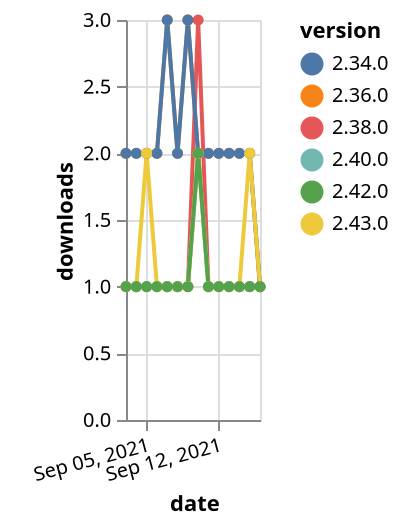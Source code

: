 {"$schema": "https://vega.github.io/schema/vega-lite/v5.json", "description": "A simple bar chart with embedded data.", "data": {"values": [{"date": "2021-09-03", "total": 2284, "delta": 2, "version": "2.36.0"}, {"date": "2021-09-04", "total": 2286, "delta": 2, "version": "2.36.0"}, {"date": "2021-09-05", "total": 2288, "delta": 2, "version": "2.36.0"}, {"date": "2021-09-06", "total": 2290, "delta": 2, "version": "2.36.0"}, {"date": "2021-09-07", "total": 2293, "delta": 3, "version": "2.36.0"}, {"date": "2021-09-08", "total": 2295, "delta": 2, "version": "2.36.0"}, {"date": "2021-09-09", "total": 2298, "delta": 3, "version": "2.36.0"}, {"date": "2021-09-10", "total": 2300, "delta": 2, "version": "2.36.0"}, {"date": "2021-09-11", "total": 2302, "delta": 2, "version": "2.36.0"}, {"date": "2021-09-12", "total": 2304, "delta": 2, "version": "2.36.0"}, {"date": "2021-09-13", "total": 2306, "delta": 2, "version": "2.36.0"}, {"date": "2021-09-14", "total": 2308, "delta": 2, "version": "2.36.0"}, {"date": "2021-09-15", "total": 2310, "delta": 2, "version": "2.36.0"}, {"date": "2021-09-16", "total": 2311, "delta": 1, "version": "2.36.0"}, {"date": "2021-09-03", "total": 371, "delta": 1, "version": "2.38.0"}, {"date": "2021-09-04", "total": 372, "delta": 1, "version": "2.38.0"}, {"date": "2021-09-05", "total": 373, "delta": 1, "version": "2.38.0"}, {"date": "2021-09-06", "total": 374, "delta": 1, "version": "2.38.0"}, {"date": "2021-09-07", "total": 375, "delta": 1, "version": "2.38.0"}, {"date": "2021-09-08", "total": 376, "delta": 1, "version": "2.38.0"}, {"date": "2021-09-09", "total": 377, "delta": 1, "version": "2.38.0"}, {"date": "2021-09-10", "total": 380, "delta": 3, "version": "2.38.0"}, {"date": "2021-09-11", "total": 381, "delta": 1, "version": "2.38.0"}, {"date": "2021-09-12", "total": 382, "delta": 1, "version": "2.38.0"}, {"date": "2021-09-13", "total": 383, "delta": 1, "version": "2.38.0"}, {"date": "2021-09-14", "total": 384, "delta": 1, "version": "2.38.0"}, {"date": "2021-09-15", "total": 385, "delta": 1, "version": "2.38.0"}, {"date": "2021-09-16", "total": 386, "delta": 1, "version": "2.38.0"}, {"date": "2021-09-03", "total": 2611, "delta": 2, "version": "2.34.0"}, {"date": "2021-09-04", "total": 2613, "delta": 2, "version": "2.34.0"}, {"date": "2021-09-05", "total": 2615, "delta": 2, "version": "2.34.0"}, {"date": "2021-09-06", "total": 2617, "delta": 2, "version": "2.34.0"}, {"date": "2021-09-07", "total": 2620, "delta": 3, "version": "2.34.0"}, {"date": "2021-09-08", "total": 2622, "delta": 2, "version": "2.34.0"}, {"date": "2021-09-09", "total": 2625, "delta": 3, "version": "2.34.0"}, {"date": "2021-09-10", "total": 2627, "delta": 2, "version": "2.34.0"}, {"date": "2021-09-11", "total": 2629, "delta": 2, "version": "2.34.0"}, {"date": "2021-09-12", "total": 2631, "delta": 2, "version": "2.34.0"}, {"date": "2021-09-13", "total": 2633, "delta": 2, "version": "2.34.0"}, {"date": "2021-09-14", "total": 2635, "delta": 2, "version": "2.34.0"}, {"date": "2021-09-15", "total": 2637, "delta": 2, "version": "2.34.0"}, {"date": "2021-09-16", "total": 2638, "delta": 1, "version": "2.34.0"}, {"date": "2021-09-03", "total": 180, "delta": 1, "version": "2.40.0"}, {"date": "2021-09-04", "total": 181, "delta": 1, "version": "2.40.0"}, {"date": "2021-09-05", "total": 182, "delta": 1, "version": "2.40.0"}, {"date": "2021-09-06", "total": 183, "delta": 1, "version": "2.40.0"}, {"date": "2021-09-07", "total": 184, "delta": 1, "version": "2.40.0"}, {"date": "2021-09-08", "total": 185, "delta": 1, "version": "2.40.0"}, {"date": "2021-09-09", "total": 186, "delta": 1, "version": "2.40.0"}, {"date": "2021-09-10", "total": 188, "delta": 2, "version": "2.40.0"}, {"date": "2021-09-11", "total": 189, "delta": 1, "version": "2.40.0"}, {"date": "2021-09-12", "total": 190, "delta": 1, "version": "2.40.0"}, {"date": "2021-09-13", "total": 191, "delta": 1, "version": "2.40.0"}, {"date": "2021-09-14", "total": 192, "delta": 1, "version": "2.40.0"}, {"date": "2021-09-15", "total": 193, "delta": 1, "version": "2.40.0"}, {"date": "2021-09-16", "total": 194, "delta": 1, "version": "2.40.0"}, {"date": "2021-09-03", "total": 148, "delta": 1, "version": "2.43.0"}, {"date": "2021-09-04", "total": 149, "delta": 1, "version": "2.43.0"}, {"date": "2021-09-05", "total": 151, "delta": 2, "version": "2.43.0"}, {"date": "2021-09-06", "total": 152, "delta": 1, "version": "2.43.0"}, {"date": "2021-09-07", "total": 153, "delta": 1, "version": "2.43.0"}, {"date": "2021-09-08", "total": 154, "delta": 1, "version": "2.43.0"}, {"date": "2021-09-09", "total": 155, "delta": 1, "version": "2.43.0"}, {"date": "2021-09-10", "total": 157, "delta": 2, "version": "2.43.0"}, {"date": "2021-09-11", "total": 158, "delta": 1, "version": "2.43.0"}, {"date": "2021-09-12", "total": 159, "delta": 1, "version": "2.43.0"}, {"date": "2021-09-13", "total": 160, "delta": 1, "version": "2.43.0"}, {"date": "2021-09-14", "total": 161, "delta": 1, "version": "2.43.0"}, {"date": "2021-09-15", "total": 163, "delta": 2, "version": "2.43.0"}, {"date": "2021-09-16", "total": 164, "delta": 1, "version": "2.43.0"}, {"date": "2021-09-03", "total": 179, "delta": 1, "version": "2.42.0"}, {"date": "2021-09-04", "total": 180, "delta": 1, "version": "2.42.0"}, {"date": "2021-09-05", "total": 181, "delta": 1, "version": "2.42.0"}, {"date": "2021-09-06", "total": 182, "delta": 1, "version": "2.42.0"}, {"date": "2021-09-07", "total": 183, "delta": 1, "version": "2.42.0"}, {"date": "2021-09-08", "total": 184, "delta": 1, "version": "2.42.0"}, {"date": "2021-09-09", "total": 185, "delta": 1, "version": "2.42.0"}, {"date": "2021-09-10", "total": 187, "delta": 2, "version": "2.42.0"}, {"date": "2021-09-11", "total": 188, "delta": 1, "version": "2.42.0"}, {"date": "2021-09-12", "total": 189, "delta": 1, "version": "2.42.0"}, {"date": "2021-09-13", "total": 190, "delta": 1, "version": "2.42.0"}, {"date": "2021-09-14", "total": 191, "delta": 1, "version": "2.42.0"}, {"date": "2021-09-15", "total": 192, "delta": 1, "version": "2.42.0"}, {"date": "2021-09-16", "total": 193, "delta": 1, "version": "2.42.0"}]}, "width": "container", "mark": {"type": "line", "point": {"filled": true}}, "encoding": {"x": {"field": "date", "type": "temporal", "timeUnit": "yearmonthdate", "title": "date", "axis": {"labelAngle": -15}}, "y": {"field": "delta", "type": "quantitative", "title": "downloads"}, "color": {"field": "version", "type": "nominal"}, "tooltip": {"field": "delta"}}}